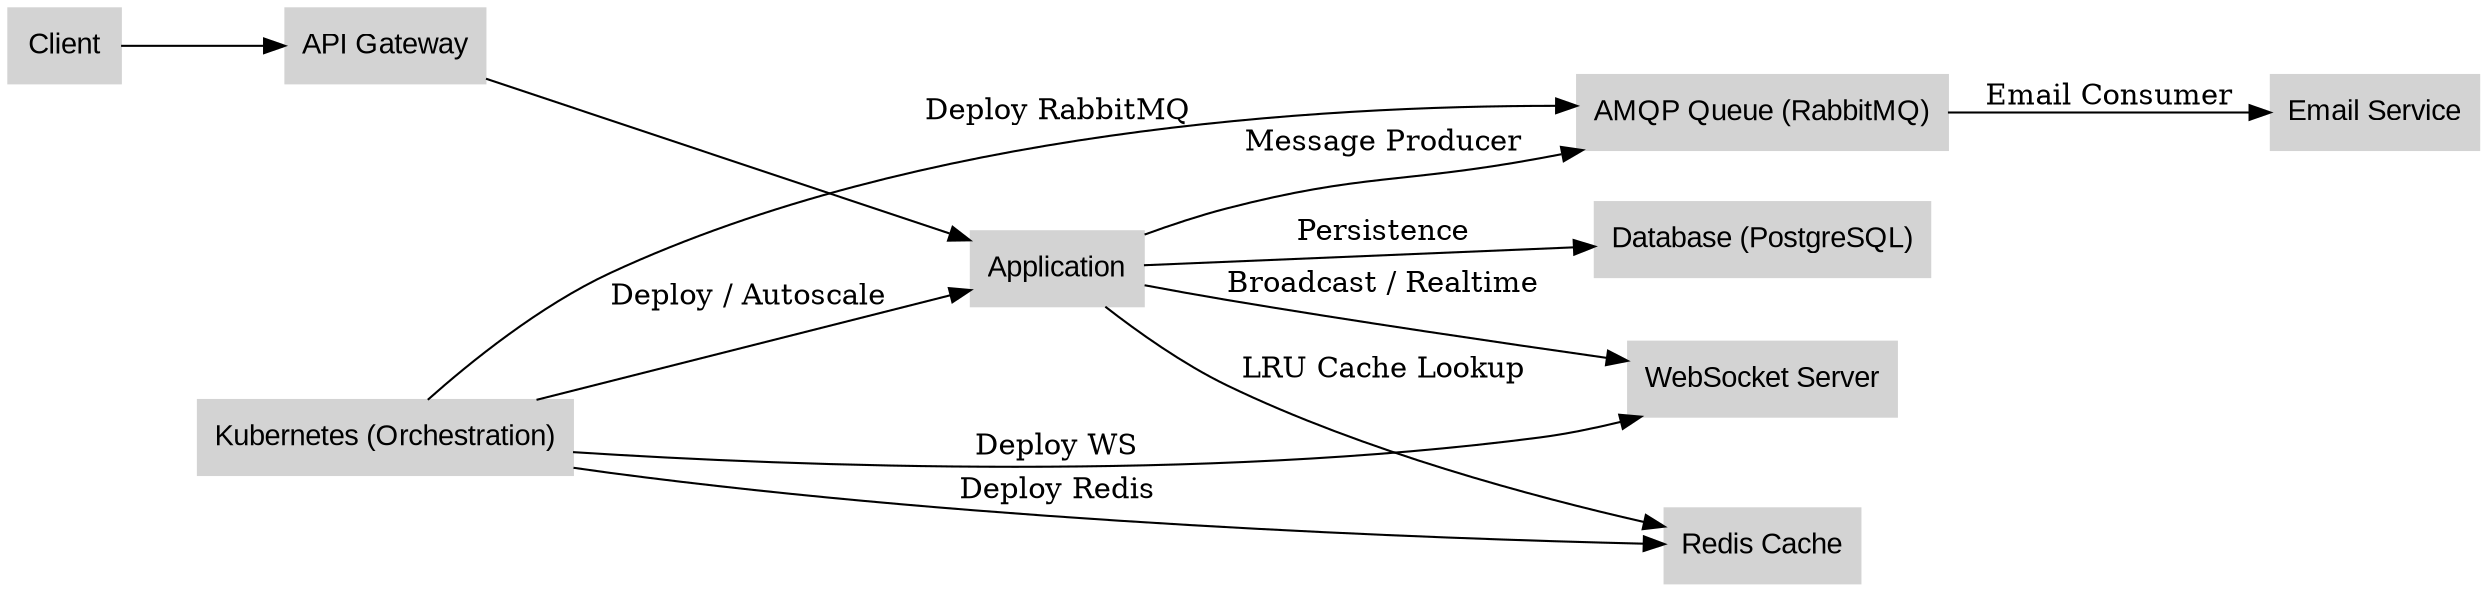 // Login-Auth Application Flow
digraph {
    rankdir=LR;
    node [shape=box style=filled color=lightgrey fontname=Arial];

    A [label="Client"]
    B [label="API Gateway"]
    C [label="Application"]
    D [label="WebSocket Server"]
    E [label="Redis Cache"]
    F [label="AMQP Queue (RabbitMQ)"]
    G [label="Email Service"]
    H [label="Database (PostgreSQL)"]
    I [label="Kubernetes (Orchestration)"]

    A -> B
    B -> C
    C -> D [label="Broadcast / Realtime"]
    C -> E [label="LRU Cache Lookup"]
    C -> F [label="Message Producer"]
    F -> G [label="Email Consumer"]
    C -> H [label="Persistence"]
    I -> C [label="Deploy / Autoscale"]
    I -> D [label="Deploy WS"]
    I -> F [label="Deploy RabbitMQ"]
    I -> E [label="Deploy Redis"]
}

